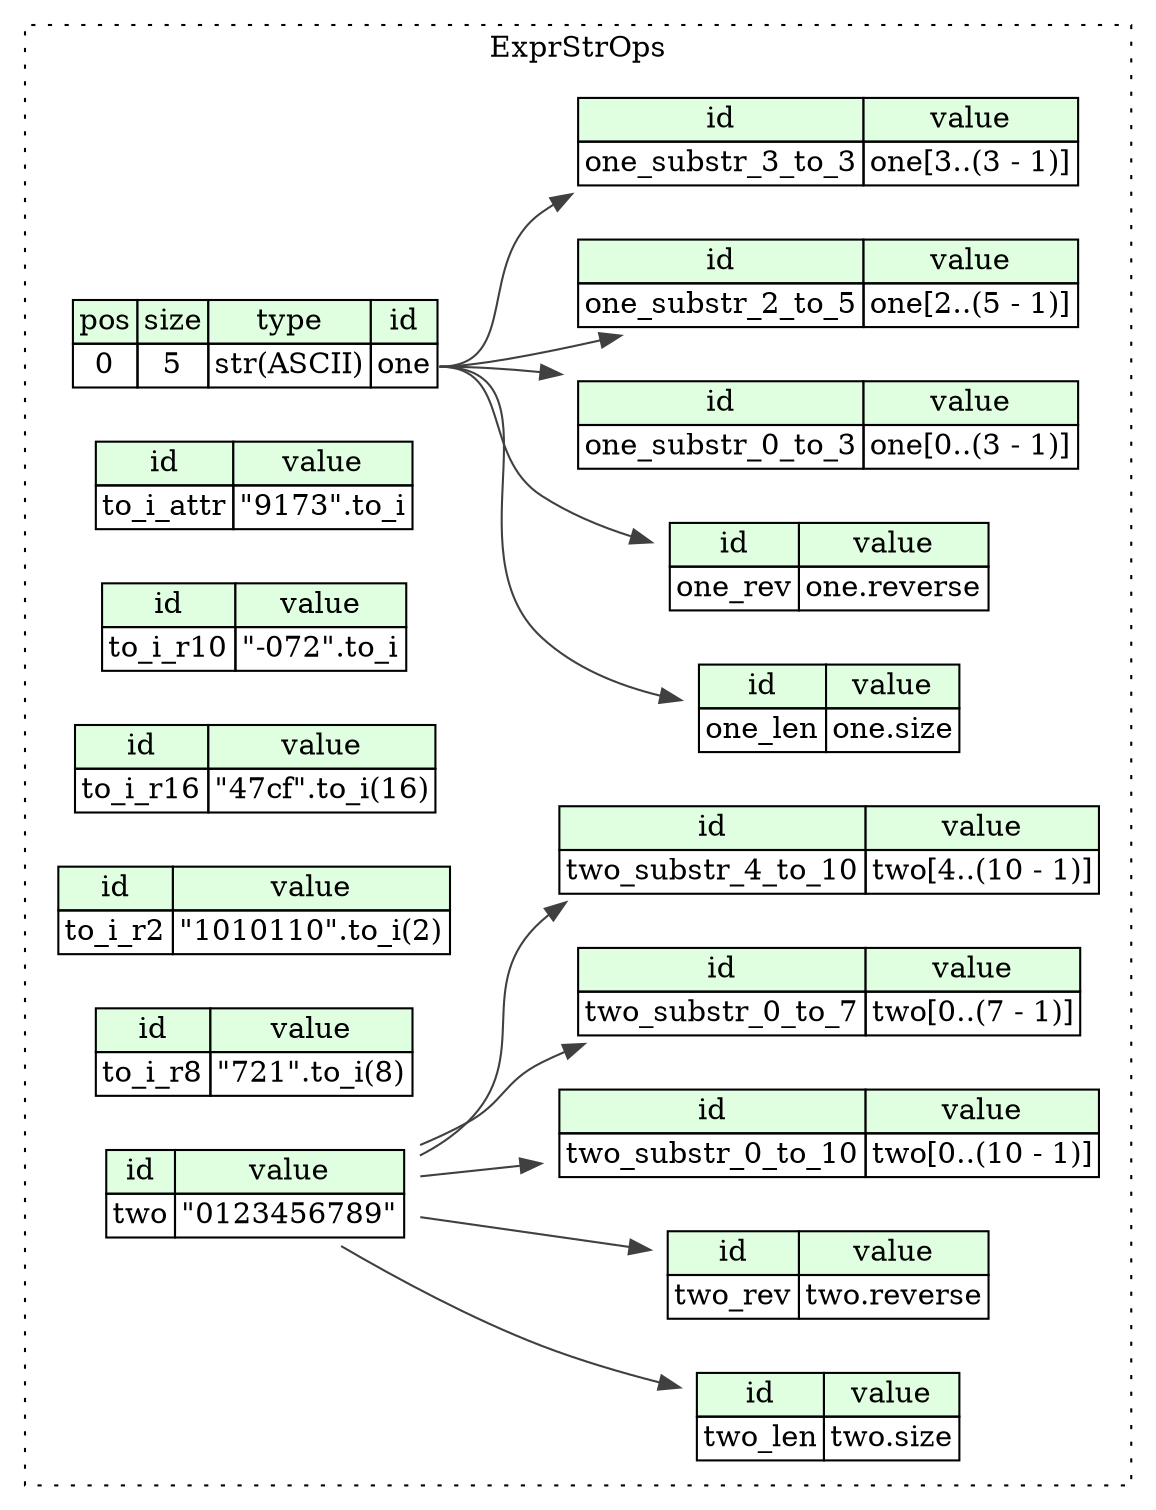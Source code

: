 digraph {
	rankdir=LR;
	node [shape=plaintext];
	subgraph cluster__expr_str_ops {
		label="ExprStrOps";
		graph[style=dotted];

		expr_str_ops__seq [label=<<TABLE BORDER="0" CELLBORDER="1" CELLSPACING="0">
			<TR><TD BGCOLOR="#E0FFE0">pos</TD><TD BGCOLOR="#E0FFE0">size</TD><TD BGCOLOR="#E0FFE0">type</TD><TD BGCOLOR="#E0FFE0">id</TD></TR>
			<TR><TD PORT="one_pos">0</TD><TD PORT="one_size">5</TD><TD>str(ASCII)</TD><TD PORT="one_type">one</TD></TR>
		</TABLE>>];
		expr_str_ops__inst__one_len [label=<<TABLE BORDER="0" CELLBORDER="1" CELLSPACING="0">
			<TR><TD BGCOLOR="#E0FFE0">id</TD><TD BGCOLOR="#E0FFE0">value</TD></TR>
			<TR><TD>one_len</TD><TD>one.size</TD></TR>
		</TABLE>>];
		expr_str_ops__inst__one_rev [label=<<TABLE BORDER="0" CELLBORDER="1" CELLSPACING="0">
			<TR><TD BGCOLOR="#E0FFE0">id</TD><TD BGCOLOR="#E0FFE0">value</TD></TR>
			<TR><TD>one_rev</TD><TD>one.reverse</TD></TR>
		</TABLE>>];
		expr_str_ops__inst__one_substr_0_to_3 [label=<<TABLE BORDER="0" CELLBORDER="1" CELLSPACING="0">
			<TR><TD BGCOLOR="#E0FFE0">id</TD><TD BGCOLOR="#E0FFE0">value</TD></TR>
			<TR><TD>one_substr_0_to_3</TD><TD>one[0..(3 - 1)]</TD></TR>
		</TABLE>>];
		expr_str_ops__inst__one_substr_2_to_5 [label=<<TABLE BORDER="0" CELLBORDER="1" CELLSPACING="0">
			<TR><TD BGCOLOR="#E0FFE0">id</TD><TD BGCOLOR="#E0FFE0">value</TD></TR>
			<TR><TD>one_substr_2_to_5</TD><TD>one[2..(5 - 1)]</TD></TR>
		</TABLE>>];
		expr_str_ops__inst__one_substr_3_to_3 [label=<<TABLE BORDER="0" CELLBORDER="1" CELLSPACING="0">
			<TR><TD BGCOLOR="#E0FFE0">id</TD><TD BGCOLOR="#E0FFE0">value</TD></TR>
			<TR><TD>one_substr_3_to_3</TD><TD>one[3..(3 - 1)]</TD></TR>
		</TABLE>>];
		expr_str_ops__inst__to_i_attr [label=<<TABLE BORDER="0" CELLBORDER="1" CELLSPACING="0">
			<TR><TD BGCOLOR="#E0FFE0">id</TD><TD BGCOLOR="#E0FFE0">value</TD></TR>
			<TR><TD>to_i_attr</TD><TD>&quot;9173&quot;.to_i</TD></TR>
		</TABLE>>];
		expr_str_ops__inst__to_i_r10 [label=<<TABLE BORDER="0" CELLBORDER="1" CELLSPACING="0">
			<TR><TD BGCOLOR="#E0FFE0">id</TD><TD BGCOLOR="#E0FFE0">value</TD></TR>
			<TR><TD>to_i_r10</TD><TD>&quot;-072&quot;.to_i</TD></TR>
		</TABLE>>];
		expr_str_ops__inst__to_i_r16 [label=<<TABLE BORDER="0" CELLBORDER="1" CELLSPACING="0">
			<TR><TD BGCOLOR="#E0FFE0">id</TD><TD BGCOLOR="#E0FFE0">value</TD></TR>
			<TR><TD>to_i_r16</TD><TD>&quot;47cf&quot;.to_i(16)</TD></TR>
		</TABLE>>];
		expr_str_ops__inst__to_i_r2 [label=<<TABLE BORDER="0" CELLBORDER="1" CELLSPACING="0">
			<TR><TD BGCOLOR="#E0FFE0">id</TD><TD BGCOLOR="#E0FFE0">value</TD></TR>
			<TR><TD>to_i_r2</TD><TD>&quot;1010110&quot;.to_i(2)</TD></TR>
		</TABLE>>];
		expr_str_ops__inst__to_i_r8 [label=<<TABLE BORDER="0" CELLBORDER="1" CELLSPACING="0">
			<TR><TD BGCOLOR="#E0FFE0">id</TD><TD BGCOLOR="#E0FFE0">value</TD></TR>
			<TR><TD>to_i_r8</TD><TD>&quot;721&quot;.to_i(8)</TD></TR>
		</TABLE>>];
		expr_str_ops__inst__two [label=<<TABLE BORDER="0" CELLBORDER="1" CELLSPACING="0">
			<TR><TD BGCOLOR="#E0FFE0">id</TD><TD BGCOLOR="#E0FFE0">value</TD></TR>
			<TR><TD>two</TD><TD>&quot;0123456789&quot;</TD></TR>
		</TABLE>>];
		expr_str_ops__inst__two_len [label=<<TABLE BORDER="0" CELLBORDER="1" CELLSPACING="0">
			<TR><TD BGCOLOR="#E0FFE0">id</TD><TD BGCOLOR="#E0FFE0">value</TD></TR>
			<TR><TD>two_len</TD><TD>two.size</TD></TR>
		</TABLE>>];
		expr_str_ops__inst__two_rev [label=<<TABLE BORDER="0" CELLBORDER="1" CELLSPACING="0">
			<TR><TD BGCOLOR="#E0FFE0">id</TD><TD BGCOLOR="#E0FFE0">value</TD></TR>
			<TR><TD>two_rev</TD><TD>two.reverse</TD></TR>
		</TABLE>>];
		expr_str_ops__inst__two_substr_0_to_10 [label=<<TABLE BORDER="0" CELLBORDER="1" CELLSPACING="0">
			<TR><TD BGCOLOR="#E0FFE0">id</TD><TD BGCOLOR="#E0FFE0">value</TD></TR>
			<TR><TD>two_substr_0_to_10</TD><TD>two[0..(10 - 1)]</TD></TR>
		</TABLE>>];
		expr_str_ops__inst__two_substr_0_to_7 [label=<<TABLE BORDER="0" CELLBORDER="1" CELLSPACING="0">
			<TR><TD BGCOLOR="#E0FFE0">id</TD><TD BGCOLOR="#E0FFE0">value</TD></TR>
			<TR><TD>two_substr_0_to_7</TD><TD>two[0..(7 - 1)]</TD></TR>
		</TABLE>>];
		expr_str_ops__inst__two_substr_4_to_10 [label=<<TABLE BORDER="0" CELLBORDER="1" CELLSPACING="0">
			<TR><TD BGCOLOR="#E0FFE0">id</TD><TD BGCOLOR="#E0FFE0">value</TD></TR>
			<TR><TD>two_substr_4_to_10</TD><TD>two[4..(10 - 1)]</TD></TR>
		</TABLE>>];
	}
	expr_str_ops__seq:one_type -> expr_str_ops__inst__one_len [color="#404040"];
	expr_str_ops__seq:one_type -> expr_str_ops__inst__one_rev [color="#404040"];
	expr_str_ops__seq:one_type -> expr_str_ops__inst__one_substr_0_to_3 [color="#404040"];
	expr_str_ops__seq:one_type -> expr_str_ops__inst__one_substr_2_to_5 [color="#404040"];
	expr_str_ops__seq:one_type -> expr_str_ops__inst__one_substr_3_to_3 [color="#404040"];
	expr_str_ops__inst__two:two_type -> expr_str_ops__inst__two_len [color="#404040"];
	expr_str_ops__inst__two:two_type -> expr_str_ops__inst__two_rev [color="#404040"];
	expr_str_ops__inst__two:two_type -> expr_str_ops__inst__two_substr_0_to_10 [color="#404040"];
	expr_str_ops__inst__two:two_type -> expr_str_ops__inst__two_substr_0_to_7 [color="#404040"];
	expr_str_ops__inst__two:two_type -> expr_str_ops__inst__two_substr_4_to_10 [color="#404040"];
}
